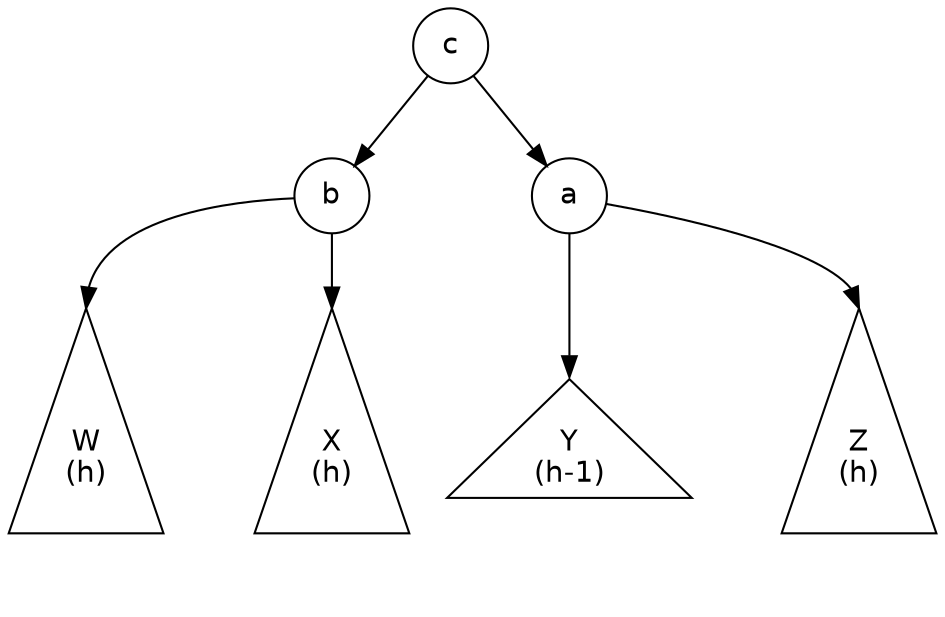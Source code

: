 digraph G {
	graph [fontname = "Helvetica"];
	node [fontname = "Helvetica",shape=circle];
	edge [fontname = "Helvetica"];

	W [shape=triangle,label="W\n(h)",height=2];
	X [shape=triangle,label="X\n(h)",height=2];
	Y [shape=triangle,label="Y\n(h-1)",height=1];
	Z [shape=triangle,label="Z\n(h)",height=2];

	c -> b;
	ma [label="", width=0.1, style=invis];
	c -> mc [style=invis];
	c -> a;
	{rank=same b -> mc -> a [style=invis]};

	b -> W:n;
	mb [label="", width=0.1, style=invis];
	b -> mb [style=invis];
	b -> X:n;
	{rank=same W -> mb -> X [style=invis]};

	a -> Y:n;
	mc [label="", width=0.1, style=invis];
	a -> ma [style=invis];
	a -> Z:n;
	{rank=same Y -> ma -> Z [style=invis]};
}
